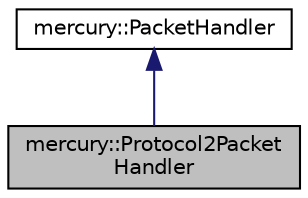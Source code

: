 digraph "mercury::Protocol2PacketHandler"
{
 // LATEX_PDF_SIZE
  edge [fontname="Helvetica",fontsize="10",labelfontname="Helvetica",labelfontsize="10"];
  node [fontname="Helvetica",fontsize="10",shape=record];
  Node1 [label="mercury::Protocol2Packet\lHandler",height=0.2,width=0.4,color="black", fillcolor="grey75", style="filled", fontcolor="black",tooltip="The class for control Mercury by using Protocol2.0."];
  Node2 -> Node1 [dir="back",color="midnightblue",fontsize="10",style="solid",fontname="Helvetica"];
  Node2 [label="mercury::PacketHandler",height=0.2,width=0.4,color="black", fillcolor="white", style="filled",URL="$classmercury_1_1_packet_handler.html",tooltip="The class that inherits Protocol1PacketHandler class or Protocol2PacketHandler class."];
}
